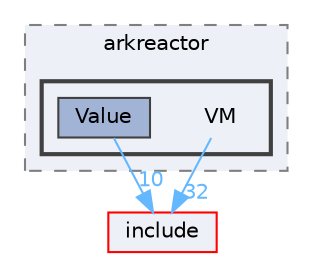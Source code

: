 digraph "/Users/fola/Documents/ArkScript/Ark/src/arkreactor/VM"
{
 // INTERACTIVE_SVG=YES
 // LATEX_PDF_SIZE
  bgcolor="transparent";
  edge [fontname=Helvetica,fontsize=10,labelfontname=Helvetica,labelfontsize=10];
  node [fontname=Helvetica,fontsize=10,shape=box,height=0.2,width=0.4];
  compound=true
  subgraph clusterdir_e0d450b481c7e7e5abacff9799e54b3d {
    graph [ bgcolor="#edf0f7", pencolor="grey50", label="arkreactor", fontname=Helvetica,fontsize=10 style="filled,dashed", URL="dir_e0d450b481c7e7e5abacff9799e54b3d.html",tooltip=""]
  subgraph clusterdir_9600556d5cc28570e4ccd195a3befa41 {
    graph [ bgcolor="#edf0f7", pencolor="grey25", label="", fontname=Helvetica,fontsize=10 style="filled,bold", URL="dir_9600556d5cc28570e4ccd195a3befa41.html",tooltip=""]
    dir_9600556d5cc28570e4ccd195a3befa41 [shape=plaintext, label="VM"];
  dir_375ad7bfa85cc23425f660c16e8221c0 [label="Value", fillcolor="#a2b4d6", color="grey25", style="filled", URL="dir_375ad7bfa85cc23425f660c16e8221c0.html",tooltip=""];
  }
  }
  dir_d44c64559bbebec7f509842c48db8b23 [label="include", fillcolor="#edf0f7", color="red", style="filled", URL="dir_d44c64559bbebec7f509842c48db8b23.html",tooltip=""];
  dir_9600556d5cc28570e4ccd195a3befa41->dir_d44c64559bbebec7f509842c48db8b23 [headlabel="32", labeldistance=1.5 headhref="dir_000035_000014.html" href="dir_000035_000014.html" color="steelblue1" fontcolor="steelblue1"];
  dir_375ad7bfa85cc23425f660c16e8221c0->dir_d44c64559bbebec7f509842c48db8b23 [headlabel="10", labeldistance=1.5 headhref="dir_000033_000014.html" href="dir_000033_000014.html" color="steelblue1" fontcolor="steelblue1"];
}

